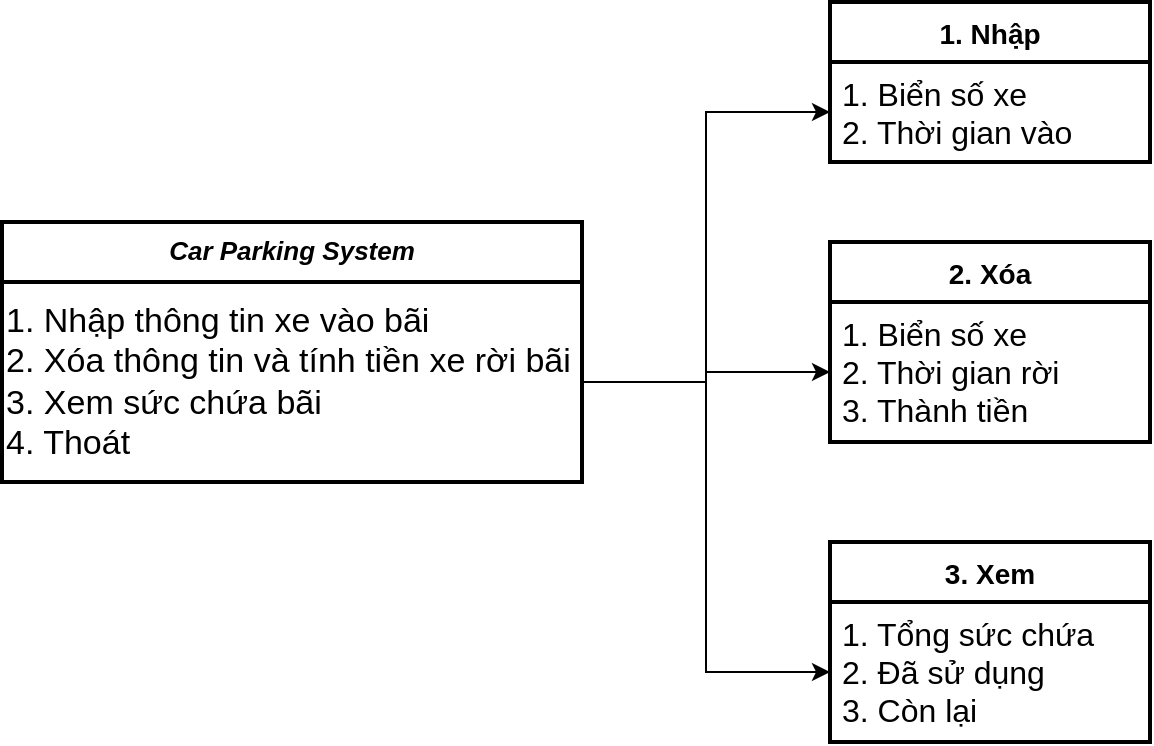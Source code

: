 <mxfile version="20.5.1" type="github">
  <diagram id="C5RBs43oDa-KdzZeNtuy" name="Page-1">
    <mxGraphModel dx="1825" dy="548" grid="1" gridSize="10" guides="1" tooltips="1" connect="1" arrows="1" fold="1" page="1" pageScale="1" pageWidth="827" pageHeight="1169" background="none" math="0" shadow="0">
      <root>
        <mxCell id="WIyWlLk6GJQsqaUBKTNV-0" />
        <mxCell id="WIyWlLk6GJQsqaUBKTNV-1" parent="WIyWlLk6GJQsqaUBKTNV-0" />
        <mxCell id="zkfFHV4jXpPFQw0GAbJ--0" value="Car Parking System" style="swimlane;fontStyle=3;align=center;verticalAlign=top;childLayout=stackLayout;horizontal=1;startSize=30;horizontalStack=0;resizeParent=1;resizeLast=0;collapsible=1;marginBottom=0;rounded=0;shadow=0;strokeWidth=2;fontSize=13;" parent="WIyWlLk6GJQsqaUBKTNV-1" vertex="1">
          <mxGeometry y="150" width="290" height="130" as="geometry">
            <mxRectangle y="150" width="160" height="26" as="alternateBounds" />
          </mxGeometry>
        </mxCell>
        <mxCell id="Bo4OIStcDASJzG6UF5eW-12" value="1. Nhập thông tin xe vào bãi&lt;br&gt;2. Xóa thông tin và tính tiền xe rời bãi&lt;br&gt;3. Xem sức chứa bãi&lt;br&gt;4. Thoát" style="text;html=1;align=left;verticalAlign=middle;resizable=0;points=[];autosize=1;strokeColor=default;fillColor=none;fontSize=17;shadow=0;strokeWidth=2;" vertex="1" parent="zkfFHV4jXpPFQw0GAbJ--0">
          <mxGeometry y="30" width="290" height="100" as="geometry" />
        </mxCell>
        <mxCell id="Bo4OIStcDASJzG6UF5eW-20" value="1. Nhập" style="swimlane;childLayout=stackLayout;horizontal=1;startSize=30;horizontalStack=0;rounded=0;fontSize=14;fontStyle=1;strokeWidth=2;resizeParent=0;resizeLast=1;shadow=0;dashed=0;align=center;" vertex="1" parent="WIyWlLk6GJQsqaUBKTNV-1">
          <mxGeometry x="414" y="40" width="160" height="80" as="geometry" />
        </mxCell>
        <mxCell id="Bo4OIStcDASJzG6UF5eW-21" value="1. Biển số xe&#xa;2. Thời gian vào" style="align=left;strokeColor=none;fillColor=none;spacingLeft=4;fontSize=16;verticalAlign=top;resizable=0;rotatable=0;part=1;" vertex="1" parent="Bo4OIStcDASJzG6UF5eW-20">
          <mxGeometry y="30" width="160" height="50" as="geometry" />
        </mxCell>
        <mxCell id="Bo4OIStcDASJzG6UF5eW-22" value="2. Xóa" style="swimlane;childLayout=stackLayout;horizontal=1;startSize=30;horizontalStack=0;rounded=0;fontSize=14;fontStyle=1;strokeWidth=2;resizeParent=0;resizeLast=1;shadow=0;dashed=0;align=center;strokeColor=default;fillColor=none;" vertex="1" parent="WIyWlLk6GJQsqaUBKTNV-1">
          <mxGeometry x="414" y="160" width="160" height="100" as="geometry" />
        </mxCell>
        <mxCell id="Bo4OIStcDASJzG6UF5eW-23" value="1. Biển số xe&#xa;2. Thời gian rời&#xa;3. Thành tiền" style="align=left;strokeColor=none;fillColor=none;spacingLeft=4;fontSize=16;verticalAlign=top;resizable=0;rotatable=0;part=1;rounded=0;shadow=0;strokeWidth=2;" vertex="1" parent="Bo4OIStcDASJzG6UF5eW-22">
          <mxGeometry y="30" width="160" height="70" as="geometry" />
        </mxCell>
        <mxCell id="Bo4OIStcDASJzG6UF5eW-24" value="3. Xem" style="swimlane;childLayout=stackLayout;horizontal=1;startSize=30;horizontalStack=0;rounded=0;fontSize=14;fontStyle=1;strokeWidth=2;resizeParent=0;resizeLast=1;shadow=0;dashed=0;align=center;strokeColor=default;fillColor=none;" vertex="1" parent="WIyWlLk6GJQsqaUBKTNV-1">
          <mxGeometry x="414" y="310" width="160" height="100" as="geometry" />
        </mxCell>
        <mxCell id="Bo4OIStcDASJzG6UF5eW-25" value="1. Tổng sức chứa&#xa;2. Đã sử dụng&#xa;3. Còn lại" style="align=left;strokeColor=none;fillColor=none;spacingLeft=4;fontSize=16;verticalAlign=top;resizable=0;rotatable=0;part=1;rounded=0;shadow=0;strokeWidth=2;" vertex="1" parent="Bo4OIStcDASJzG6UF5eW-24">
          <mxGeometry y="30" width="160" height="70" as="geometry" />
        </mxCell>
        <mxCell id="Bo4OIStcDASJzG6UF5eW-39" style="edgeStyle=orthogonalEdgeStyle;rounded=0;orthogonalLoop=1;jettySize=auto;html=1;entryX=0;entryY=0.5;entryDx=0;entryDy=0;fontSize=16;" edge="1" parent="WIyWlLk6GJQsqaUBKTNV-1" source="Bo4OIStcDASJzG6UF5eW-12" target="Bo4OIStcDASJzG6UF5eW-25">
          <mxGeometry relative="1" as="geometry" />
        </mxCell>
        <mxCell id="Bo4OIStcDASJzG6UF5eW-40" style="edgeStyle=orthogonalEdgeStyle;rounded=0;orthogonalLoop=1;jettySize=auto;html=1;entryX=0;entryY=0.5;entryDx=0;entryDy=0;fontSize=16;" edge="1" parent="WIyWlLk6GJQsqaUBKTNV-1" source="Bo4OIStcDASJzG6UF5eW-12" target="Bo4OIStcDASJzG6UF5eW-23">
          <mxGeometry relative="1" as="geometry" />
        </mxCell>
        <mxCell id="Bo4OIStcDASJzG6UF5eW-41" style="edgeStyle=orthogonalEdgeStyle;rounded=0;orthogonalLoop=1;jettySize=auto;html=1;entryX=0;entryY=0.5;entryDx=0;entryDy=0;fontSize=16;" edge="1" parent="WIyWlLk6GJQsqaUBKTNV-1" source="Bo4OIStcDASJzG6UF5eW-12" target="Bo4OIStcDASJzG6UF5eW-21">
          <mxGeometry relative="1" as="geometry" />
        </mxCell>
      </root>
    </mxGraphModel>
  </diagram>
</mxfile>
